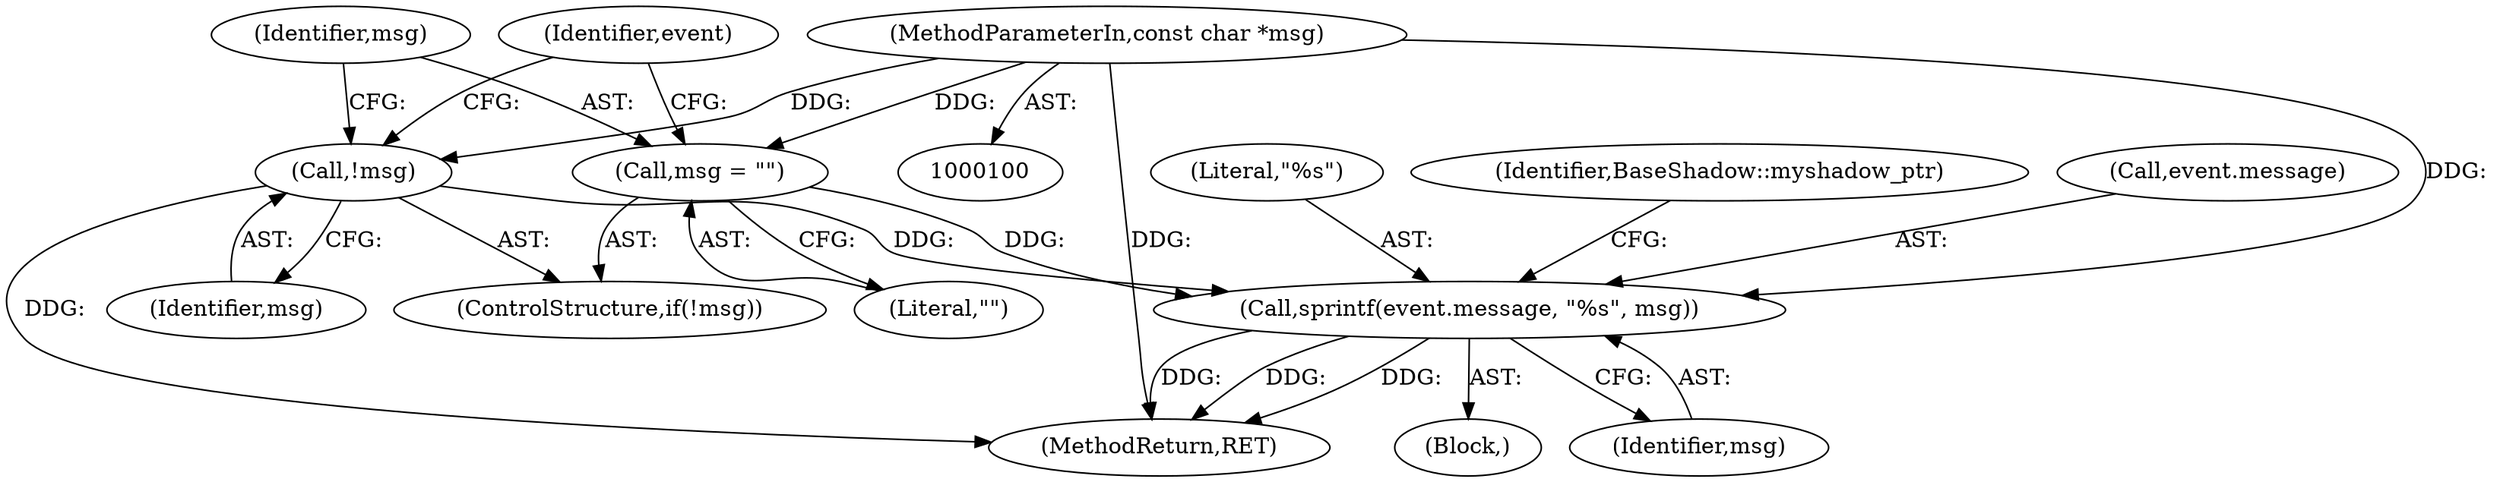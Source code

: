 digraph "0_htcondor_5e5571d1a431eb3c61977b6dd6ec90186ef79867_5@API" {
"1000114" [label="(Call,sprintf(event.message, \"%s\", msg))"];
"1000111" [label="(Call,msg = \"\")"];
"1000101" [label="(MethodParameterIn,const char *msg)"];
"1000109" [label="(Call,!msg)"];
"1000118" [label="(Literal,\"%s\")"];
"1000113" [label="(Literal,\"\")"];
"1000102" [label="(Block,)"];
"1000177" [label="(MethodReturn,RET)"];
"1000101" [label="(MethodParameterIn,const char *msg)"];
"1000111" [label="(Call,msg = \"\")"];
"1000108" [label="(ControlStructure,if(!msg))"];
"1000110" [label="(Identifier,msg)"];
"1000121" [label="(Identifier,BaseShadow::myshadow_ptr)"];
"1000109" [label="(Call,!msg)"];
"1000115" [label="(Call,event.message)"];
"1000119" [label="(Identifier,msg)"];
"1000114" [label="(Call,sprintf(event.message, \"%s\", msg))"];
"1000112" [label="(Identifier,msg)"];
"1000116" [label="(Identifier,event)"];
"1000114" -> "1000102"  [label="AST: "];
"1000114" -> "1000119"  [label="CFG: "];
"1000115" -> "1000114"  [label="AST: "];
"1000118" -> "1000114"  [label="AST: "];
"1000119" -> "1000114"  [label="AST: "];
"1000121" -> "1000114"  [label="CFG: "];
"1000114" -> "1000177"  [label="DDG: "];
"1000114" -> "1000177"  [label="DDG: "];
"1000114" -> "1000177"  [label="DDG: "];
"1000111" -> "1000114"  [label="DDG: "];
"1000109" -> "1000114"  [label="DDG: "];
"1000101" -> "1000114"  [label="DDG: "];
"1000111" -> "1000108"  [label="AST: "];
"1000111" -> "1000113"  [label="CFG: "];
"1000112" -> "1000111"  [label="AST: "];
"1000113" -> "1000111"  [label="AST: "];
"1000116" -> "1000111"  [label="CFG: "];
"1000101" -> "1000111"  [label="DDG: "];
"1000101" -> "1000100"  [label="AST: "];
"1000101" -> "1000177"  [label="DDG: "];
"1000101" -> "1000109"  [label="DDG: "];
"1000109" -> "1000108"  [label="AST: "];
"1000109" -> "1000110"  [label="CFG: "];
"1000110" -> "1000109"  [label="AST: "];
"1000112" -> "1000109"  [label="CFG: "];
"1000116" -> "1000109"  [label="CFG: "];
"1000109" -> "1000177"  [label="DDG: "];
}
